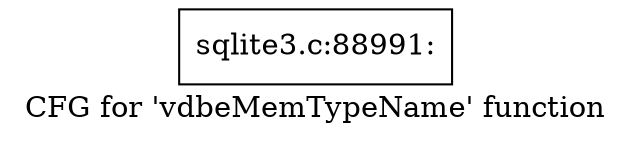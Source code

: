 digraph "CFG for 'vdbeMemTypeName' function" {
	label="CFG for 'vdbeMemTypeName' function";

	Node0x55c0f7f52db0 [shape=record,label="{sqlite3.c:88991:}"];
}
